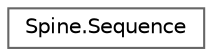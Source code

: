 digraph "类继承关系图"
{
 // LATEX_PDF_SIZE
  bgcolor="transparent";
  edge [fontname=Helvetica,fontsize=10,labelfontname=Helvetica,labelfontsize=10];
  node [fontname=Helvetica,fontsize=10,shape=box,height=0.2,width=0.4];
  rankdir="LR";
  Node0 [id="Node000000",label="Spine.Sequence",height=0.2,width=0.4,color="grey40", fillcolor="white", style="filled",URL="$class_spine_1_1_sequence.html",tooltip=" "];
}

